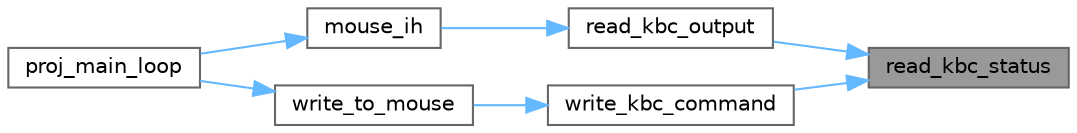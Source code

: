 digraph "read_kbc_status"
{
 // LATEX_PDF_SIZE
  bgcolor="transparent";
  edge [fontname=Helvetica,fontsize=10,labelfontname=Helvetica,labelfontsize=10];
  node [fontname=Helvetica,fontsize=10,shape=box,height=0.2,width=0.4];
  rankdir="RL";
  Node1 [label="read_kbc_status",height=0.2,width=0.4,color="gray40", fillcolor="grey60", style="filled", fontcolor="black",tooltip="Reads the status of the keyboard controller."];
  Node1 -> Node2 [dir="back",color="steelblue1",style="solid"];
  Node2 [label="read_kbc_output",height=0.2,width=0.4,color="grey40", fillcolor="white", style="filled",URL="$mouse_8c.html#a4d243ee9e6e25fd22d0d7e53e2dd2f90",tooltip="Reads the output from the keyboard controller."];
  Node2 -> Node3 [dir="back",color="steelblue1",style="solid"];
  Node3 [label="mouse_ih",height=0.2,width=0.4,color="grey40", fillcolor="white", style="filled",URL="$mouse_8c.html#a210374b50462acdedab00df64d5cea3c",tooltip="The interrupt handler for mouse interrupts."];
  Node3 -> Node4 [dir="back",color="steelblue1",style="solid"];
  Node4 [label="proj_main_loop",height=0.2,width=0.4,color="grey40", fillcolor="white", style="filled",URL="$proj_8c.html#a2a16f651eccbd248e1ad3b3b924b143b",tooltip=" "];
  Node1 -> Node5 [dir="back",color="steelblue1",style="solid"];
  Node5 [label="write_kbc_command",height=0.2,width=0.4,color="grey40", fillcolor="white", style="filled",URL="$mouse_8c.html#acd2de5dc5731158db5229777028cb855",tooltip="Writes a command to the keyboard controller."];
  Node5 -> Node6 [dir="back",color="steelblue1",style="solid"];
  Node6 [label="write_to_mouse",height=0.2,width=0.4,color="grey40", fillcolor="white", style="filled",URL="$mouse_8c.html#a0cee9b230b812d6261cfe0c72be343a8",tooltip="Writes a command to the mouse."];
  Node6 -> Node4 [dir="back",color="steelblue1",style="solid"];
}
